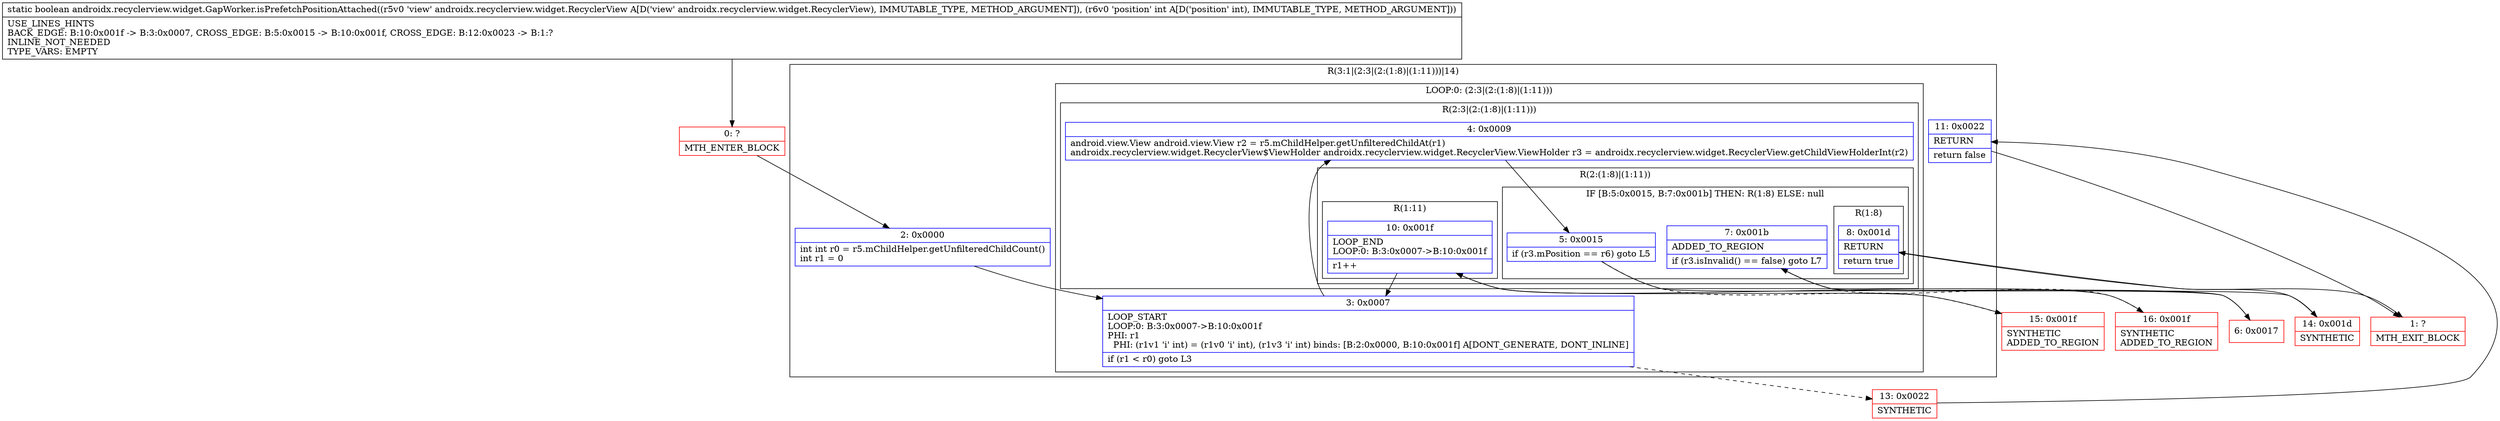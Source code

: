digraph "CFG forandroidx.recyclerview.widget.GapWorker.isPrefetchPositionAttached(Landroidx\/recyclerview\/widget\/RecyclerView;I)Z" {
subgraph cluster_Region_560230569 {
label = "R(3:1|(2:3|(2:(1:8)|(1:11)))|14)";
node [shape=record,color=blue];
Node_2 [shape=record,label="{2\:\ 0x0000|int int r0 = r5.mChildHelper.getUnfilteredChildCount()\lint r1 = 0\l}"];
subgraph cluster_LoopRegion_746612824 {
label = "LOOP:0: (2:3|(2:(1:8)|(1:11)))";
node [shape=record,color=blue];
Node_3 [shape=record,label="{3\:\ 0x0007|LOOP_START\lLOOP:0: B:3:0x0007\-\>B:10:0x001f\lPHI: r1 \l  PHI: (r1v1 'i' int) = (r1v0 'i' int), (r1v3 'i' int) binds: [B:2:0x0000, B:10:0x001f] A[DONT_GENERATE, DONT_INLINE]\l|if (r1 \< r0) goto L3\l}"];
subgraph cluster_Region_657405351 {
label = "R(2:3|(2:(1:8)|(1:11)))";
node [shape=record,color=blue];
Node_4 [shape=record,label="{4\:\ 0x0009|android.view.View android.view.View r2 = r5.mChildHelper.getUnfilteredChildAt(r1)\landroidx.recyclerview.widget.RecyclerView$ViewHolder androidx.recyclerview.widget.RecyclerView.ViewHolder r3 = androidx.recyclerview.widget.RecyclerView.getChildViewHolderInt(r2)\l}"];
subgraph cluster_Region_711333713 {
label = "R(2:(1:8)|(1:11))";
node [shape=record,color=blue];
subgraph cluster_IfRegion_634185939 {
label = "IF [B:5:0x0015, B:7:0x001b] THEN: R(1:8) ELSE: null";
node [shape=record,color=blue];
Node_5 [shape=record,label="{5\:\ 0x0015|if (r3.mPosition == r6) goto L5\l}"];
Node_7 [shape=record,label="{7\:\ 0x001b|ADDED_TO_REGION\l|if (r3.isInvalid() == false) goto L7\l}"];
subgraph cluster_Region_133811173 {
label = "R(1:8)";
node [shape=record,color=blue];
Node_8 [shape=record,label="{8\:\ 0x001d|RETURN\l|return true\l}"];
}
}
subgraph cluster_Region_397489548 {
label = "R(1:11)";
node [shape=record,color=blue];
Node_10 [shape=record,label="{10\:\ 0x001f|LOOP_END\lLOOP:0: B:3:0x0007\-\>B:10:0x001f\l|r1++\l}"];
}
}
}
}
Node_11 [shape=record,label="{11\:\ 0x0022|RETURN\l|return false\l}"];
}
Node_0 [shape=record,color=red,label="{0\:\ ?|MTH_ENTER_BLOCK\l}"];
Node_6 [shape=record,color=red,label="{6\:\ 0x0017}"];
Node_14 [shape=record,color=red,label="{14\:\ 0x001d|SYNTHETIC\l}"];
Node_1 [shape=record,color=red,label="{1\:\ ?|MTH_EXIT_BLOCK\l}"];
Node_16 [shape=record,color=red,label="{16\:\ 0x001f|SYNTHETIC\lADDED_TO_REGION\l}"];
Node_15 [shape=record,color=red,label="{15\:\ 0x001f|SYNTHETIC\lADDED_TO_REGION\l}"];
Node_13 [shape=record,color=red,label="{13\:\ 0x0022|SYNTHETIC\l}"];
MethodNode[shape=record,label="{static boolean androidx.recyclerview.widget.GapWorker.isPrefetchPositionAttached((r5v0 'view' androidx.recyclerview.widget.RecyclerView A[D('view' androidx.recyclerview.widget.RecyclerView), IMMUTABLE_TYPE, METHOD_ARGUMENT]), (r6v0 'position' int A[D('position' int), IMMUTABLE_TYPE, METHOD_ARGUMENT]))  | USE_LINES_HINTS\lBACK_EDGE: B:10:0x001f \-\> B:3:0x0007, CROSS_EDGE: B:5:0x0015 \-\> B:10:0x001f, CROSS_EDGE: B:12:0x0023 \-\> B:1:?\lINLINE_NOT_NEEDED\lTYPE_VARS: EMPTY\l}"];
MethodNode -> Node_0;Node_2 -> Node_3;
Node_3 -> Node_4;
Node_3 -> Node_13[style=dashed];
Node_4 -> Node_5;
Node_5 -> Node_6;
Node_5 -> Node_15[style=dashed];
Node_7 -> Node_14;
Node_7 -> Node_16[style=dashed];
Node_8 -> Node_1;
Node_10 -> Node_3;
Node_11 -> Node_1;
Node_0 -> Node_2;
Node_6 -> Node_7;
Node_14 -> Node_8;
Node_16 -> Node_10;
Node_15 -> Node_10;
Node_13 -> Node_11;
}

